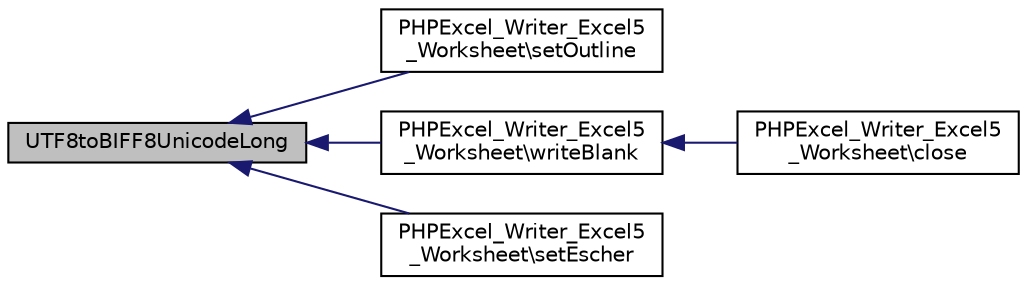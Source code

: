 digraph "UTF8toBIFF8UnicodeLong"
{
  edge [fontname="Helvetica",fontsize="10",labelfontname="Helvetica",labelfontsize="10"];
  node [fontname="Helvetica",fontsize="10",shape=record];
  rankdir="LR";
  Node156 [label="UTF8toBIFF8UnicodeLong",height=0.2,width=0.4,color="black", fillcolor="grey75", style="filled", fontcolor="black"];
  Node156 -> Node157 [dir="back",color="midnightblue",fontsize="10",style="solid",fontname="Helvetica"];
  Node157 [label="PHPExcel_Writer_Excel5\l_Worksheet\\setOutline",height=0.2,width=0.4,color="black", fillcolor="white", style="filled",URL="$class_p_h_p_excel___writer___excel5___worksheet.html#a1d803ab84510a691d4b9270e59681aff"];
  Node156 -> Node158 [dir="back",color="midnightblue",fontsize="10",style="solid",fontname="Helvetica"];
  Node158 [label="PHPExcel_Writer_Excel5\l_Worksheet\\writeBlank",height=0.2,width=0.4,color="black", fillcolor="white", style="filled",URL="$class_p_h_p_excel___writer___excel5___worksheet.html#a3a7ae50c1e55da42b92c09b85530bbac"];
  Node158 -> Node159 [dir="back",color="midnightblue",fontsize="10",style="solid",fontname="Helvetica"];
  Node159 [label="PHPExcel_Writer_Excel5\l_Worksheet\\close",height=0.2,width=0.4,color="black", fillcolor="white", style="filled",URL="$class_p_h_p_excel___writer___excel5___worksheet.html#aa69c8bf1f1dcf4e72552efff1fe3e87e"];
  Node156 -> Node160 [dir="back",color="midnightblue",fontsize="10",style="solid",fontname="Helvetica"];
  Node160 [label="PHPExcel_Writer_Excel5\l_Worksheet\\setEscher",height=0.2,width=0.4,color="black", fillcolor="white", style="filled",URL="$class_p_h_p_excel___writer___excel5___worksheet.html#a7f63e34d69a5432cbe7e22c5104e88ff"];
}
